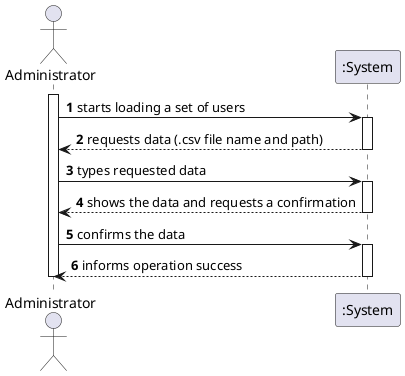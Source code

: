 @startuml
autonumber
actor "Administrator" as ADM

activate ADM
ADM -> ":System" : starts loading a set of users
activate ":System"
":System" --> ADM : requests data (.csv file name and path)
deactivate ":System"

ADM -> ":System" : types requested data
activate ":System"
":System" --> ADM : shows the data and requests a confirmation
deactivate ":System"


ADM -> ":System" : confirms the data
activate ":System"
":System" --> ADM : informs operation success
deactivate ":System"

deactivate ADM

@enduml